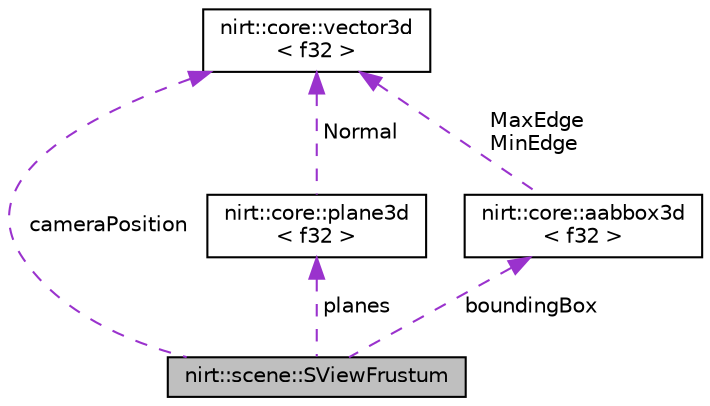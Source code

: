 digraph "nirt::scene::SViewFrustum"
{
 // LATEX_PDF_SIZE
  edge [fontname="Helvetica",fontsize="10",labelfontname="Helvetica",labelfontsize="10"];
  node [fontname="Helvetica",fontsize="10",shape=record];
  Node1 [label="nirt::scene::SViewFrustum",height=0.2,width=0.4,color="black", fillcolor="grey75", style="filled", fontcolor="black",tooltip="Defines the view frustum. That's the space visible by the camera."];
  Node2 -> Node1 [dir="back",color="darkorchid3",fontsize="10",style="dashed",label=" cameraPosition" ,fontname="Helvetica"];
  Node2 [label="nirt::core::vector3d\l\< f32 \>",height=0.2,width=0.4,color="black", fillcolor="white", style="filled",URL="$classnirt_1_1core_1_1vector3d.html",tooltip=" "];
  Node3 -> Node1 [dir="back",color="darkorchid3",fontsize="10",style="dashed",label=" planes" ,fontname="Helvetica"];
  Node3 [label="nirt::core::plane3d\l\< f32 \>",height=0.2,width=0.4,color="black", fillcolor="white", style="filled",URL="$classnirt_1_1core_1_1plane3d.html",tooltip=" "];
  Node2 -> Node3 [dir="back",color="darkorchid3",fontsize="10",style="dashed",label=" Normal" ,fontname="Helvetica"];
  Node4 -> Node1 [dir="back",color="darkorchid3",fontsize="10",style="dashed",label=" boundingBox" ,fontname="Helvetica"];
  Node4 [label="nirt::core::aabbox3d\l\< f32 \>",height=0.2,width=0.4,color="black", fillcolor="white", style="filled",URL="$classnirt_1_1core_1_1aabbox3d.html",tooltip=" "];
  Node2 -> Node4 [dir="back",color="darkorchid3",fontsize="10",style="dashed",label=" MaxEdge\nMinEdge" ,fontname="Helvetica"];
}
